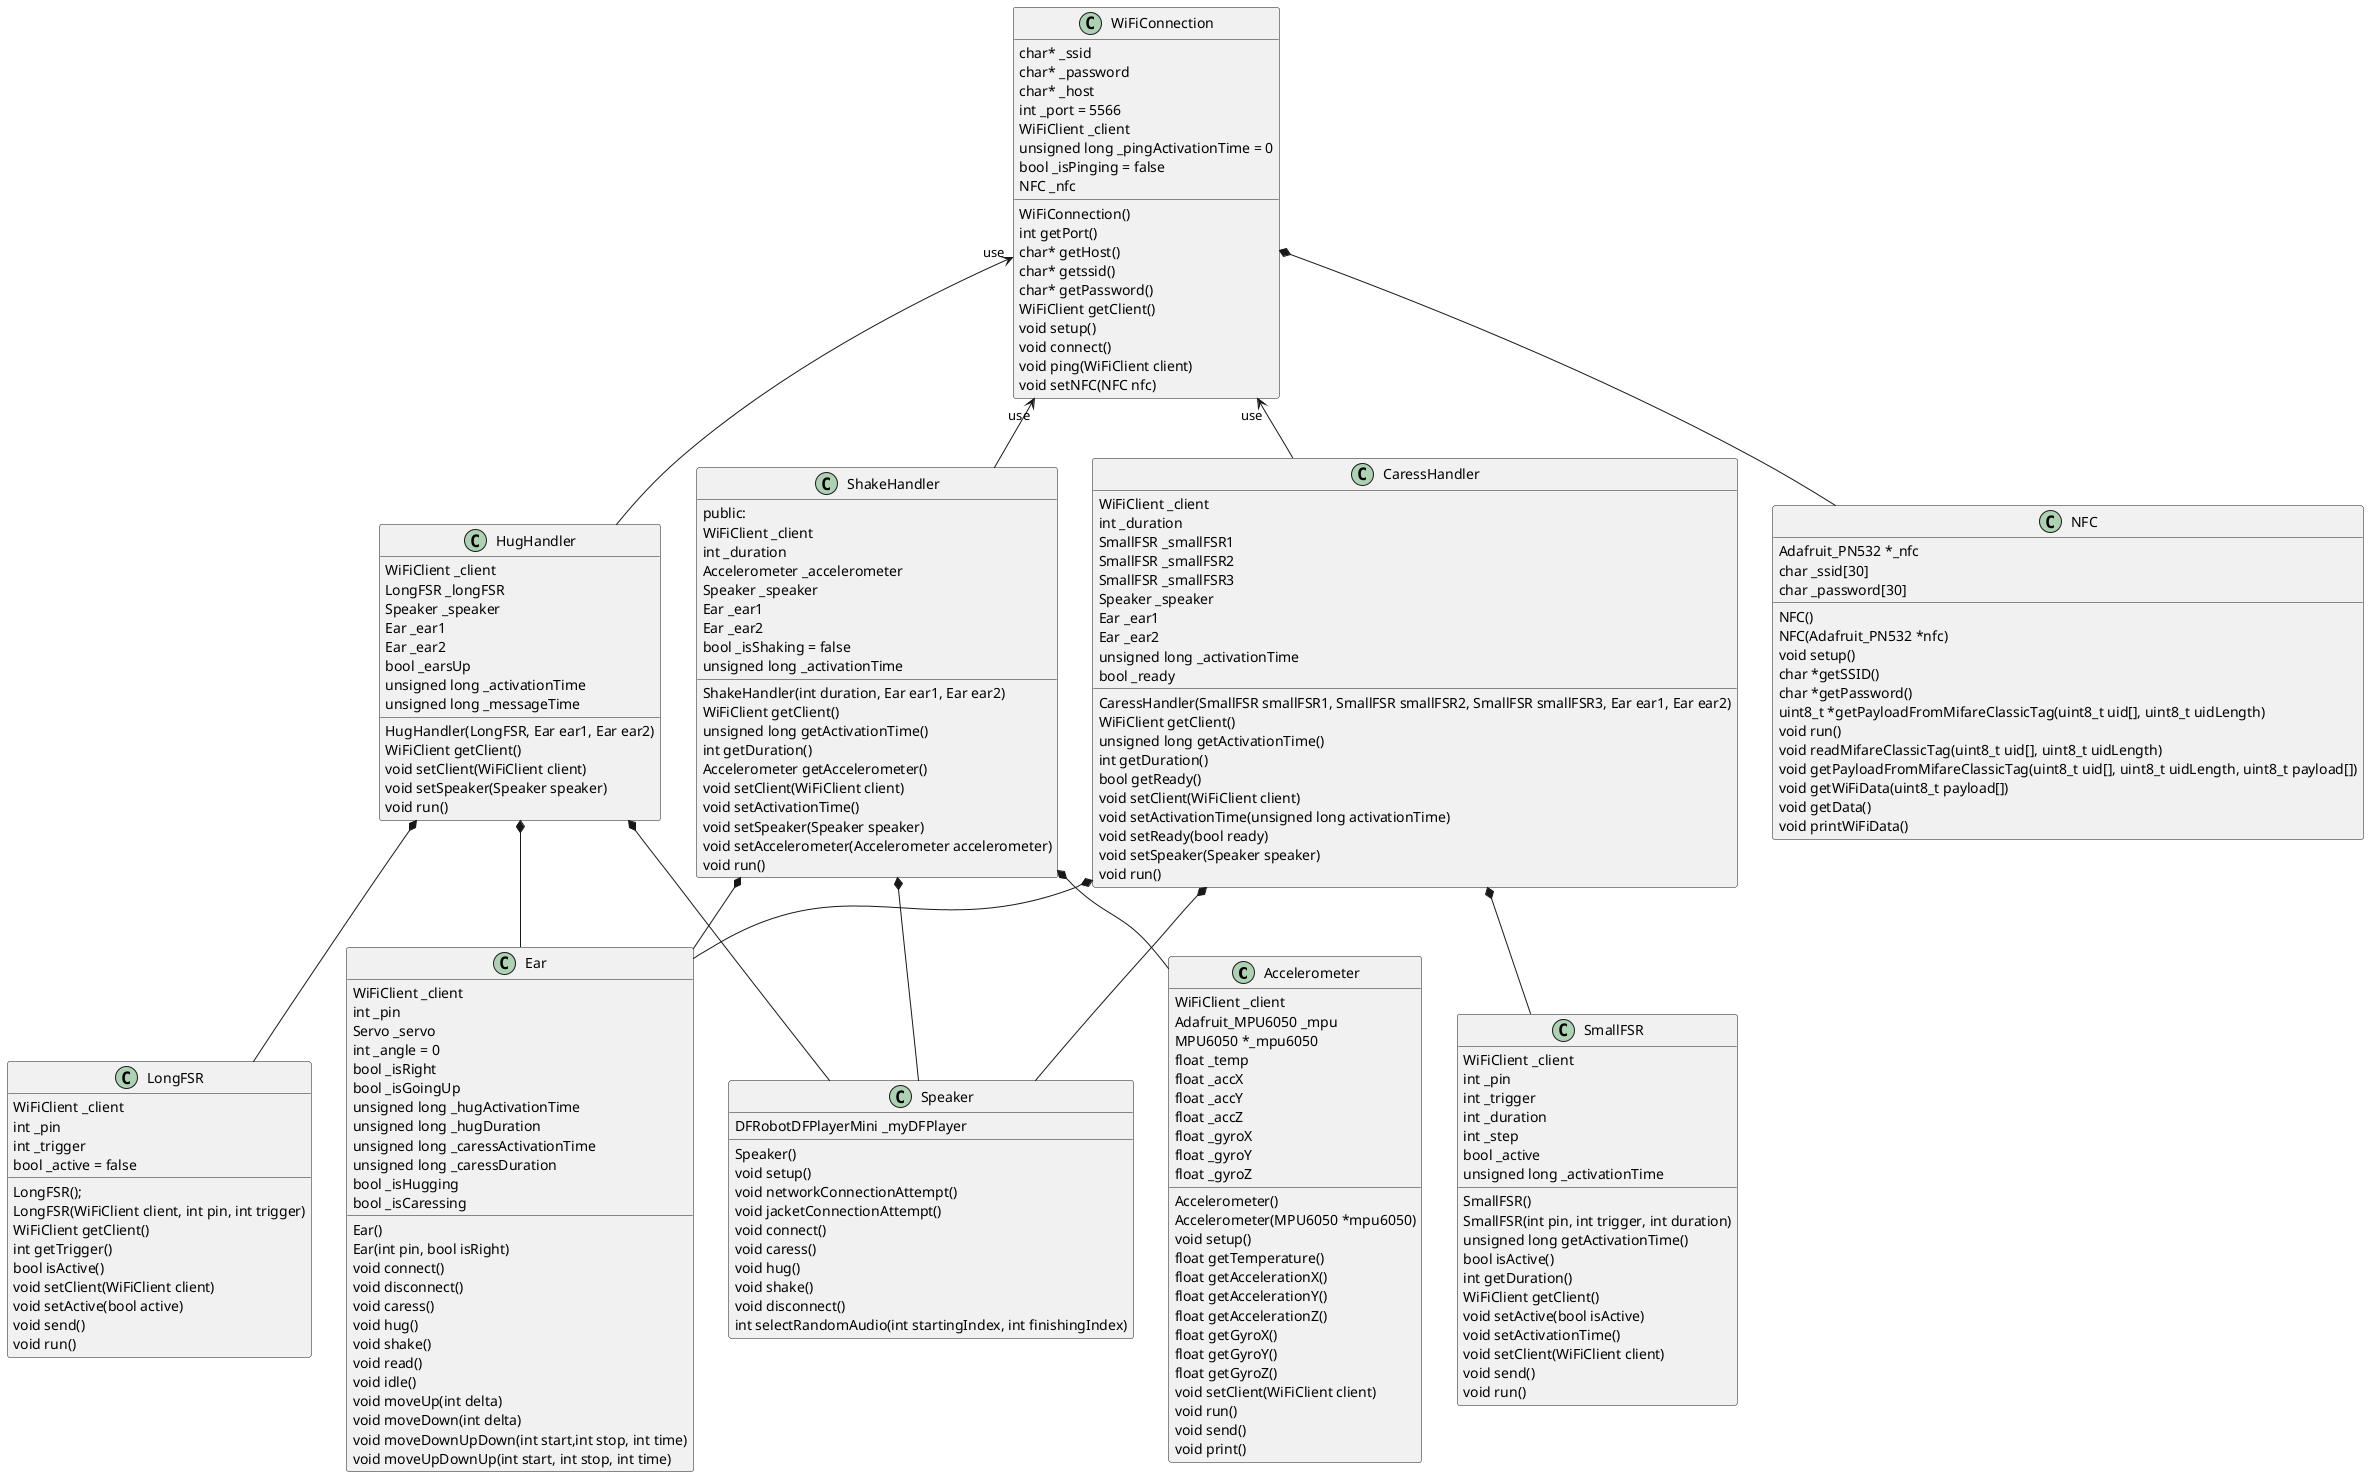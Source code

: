 @startuml

        class Accelerometer {
            Accelerometer()
            Accelerometer(MPU6050 *mpu6050)
            void setup()
            float getTemperature()
            float getAccelerationX()
            float getAccelerationY()
            float getAccelerationZ()
            float getGyroX()
            float getGyroY()
            float getGyroZ()
            void setClient(WiFiClient client)
            void run()
            void send()
            void print()
            WiFiClient _client
            Adafruit_MPU6050 _mpu
            MPU6050 *_mpu6050
            float _temp
            float _accX
            float _accY
            float _accZ
            float _gyroX
            float _gyroY
            float _gyroZ
    }

    class CaressHandler {
            CaressHandler(SmallFSR smallFSR1, SmallFSR smallFSR2, SmallFSR smallFSR3, Ear ear1, Ear ear2)
            WiFiClient getClient()
            unsigned long getActivationTime()
            int getDuration()
            bool getReady()
            void setClient(WiFiClient client)
            void setActivationTime(unsigned long activationTime)
            void setReady(bool ready)
            void setSpeaker(Speaker speaker)
            void run()
            WiFiClient _client
            int _duration
            SmallFSR _smallFSR1
            SmallFSR _smallFSR2
            SmallFSR _smallFSR3
            Speaker _speaker
            Ear _ear1
            Ear _ear2
            unsigned long _activationTime
            bool _ready
            
    }

    class Ear {
            Ear()
            Ear(int pin, bool isRight)
            void connect()
            void disconnect()
            void caress()
            void hug()
            void shake()
            void read()
            void idle()
            void moveUp(int delta)
            void moveDown(int delta)
            void moveDownUpDown(int start,int stop, int time)
            void moveUpDownUp(int start, int stop, int time)
            WiFiClient _client
            int _pin
            Servo _servo
            int _angle = 0
            bool _isRight
            bool _isGoingUp
            unsigned long _hugActivationTime
            unsigned long _hugDuration
            unsigned long _caressActivationTime
            unsigned long _caressDuration
            bool _isHugging
            bool _isCaressing
    }

    class HugHandler {
            HugHandler(LongFSR, Ear ear1, Ear ear2)
            WiFiClient getClient()
            void setClient(WiFiClient client)
            void setSpeaker(Speaker speaker)
            void run()
            WiFiClient _client
            LongFSR _longFSR
            Speaker _speaker
            Ear _ear1
            Ear _ear2
            bool _earsUp
            unsigned long _activationTime
            unsigned long _messageTime           
    }

    class LongFSR {
            LongFSR();
            LongFSR(WiFiClient client, int pin, int trigger)
            WiFiClient getClient()
            int getTrigger()
            bool isActive()
            void setClient(WiFiClient client)
            void setActive(bool active)
            void send()
            void run()
            WiFiClient _client
            int _pin
            int _trigger
            bool _active = false
    }

    class NFC{
            NFC()
            NFC(Adafruit_PN532 *nfc)
            void setup()
            char *getSSID()
            char *getPassword()
            uint8_t *getPayloadFromMifareClassicTag(uint8_t uid[], uint8_t uidLength)
            void run()
            void readMifareClassicTag(uint8_t uid[], uint8_t uidLength)
            void getPayloadFromMifareClassicTag(uint8_t uid[], uint8_t uidLength, uint8_t payload[])
            void getWiFiData(uint8_t payload[])
            void getData()
            void printWiFiData()
            Adafruit_PN532 *_nfc
            char _ssid[30]
            char _password[30]
    }

    class ShakeHandler {
        public:
            ShakeHandler(int duration, Ear ear1, Ear ear2)
            WiFiClient getClient()
            unsigned long getActivationTime()
            int getDuration()
            Accelerometer getAccelerometer()
            void setClient(WiFiClient client)
            void setActivationTime()
            void setSpeaker(Speaker speaker)
            void setAccelerometer(Accelerometer accelerometer)
            void run()
            WiFiClient _client
            int _duration
            Accelerometer _accelerometer
            Speaker _speaker
            Ear _ear1
            Ear _ear2
            bool _isShaking = false
            unsigned long _activationTime
    }

    class SmallFSR {
            SmallFSR()
            SmallFSR(int pin, int trigger, int duration)
            unsigned long getActivationTime()
            bool isActive()
            int getDuration()
            WiFiClient getClient()
            void setActive(bool isActive)
            void setActivationTime()
            void setClient(WiFiClient client)
            void send()
            void run()
            WiFiClient _client
            int _pin
            int _trigger
            int _duration
            int _step
            bool _active
            unsigned long _activationTime
    }


    class Speaker{
            Speaker()
            void setup()
            void networkConnectionAttempt()
            void jacketConnectionAttempt()
            void connect()
            void caress()
            void hug()
            void shake()
            void disconnect()
            DFRobotDFPlayerMini _myDFPlayer
            int selectRandomAudio(int startingIndex, int finishingIndex)
    }

    class WiFiConnection {
            WiFiConnection()
            int getPort()
            char* getHost()
            char* getssid()
            char* getPassword()
            WiFiClient getClient()
            void setup()
            void connect()
            void ping(WiFiClient client)
            void setNFC(NFC nfc)
            char* _ssid
            char* _password
            char* _host
            int _port = 5566
            WiFiClient _client
            unsigned long _pingActivationTime = 0
            bool _isPinging = false
            NFC _nfc
    }



    ShakeHandler -u-> "use" WiFiConnection
    CaressHandler -u-> "use" WiFiConnection
    HugHandler -u-> "use" WiFiConnection

    ShakeHandler *-- Speaker
    ShakeHandler *-- Ear
    ShakeHandler *-- Accelerometer

    CaressHandler *-- Speaker
    CaressHandler *-- Ear
    CaressHandler *-- SmallFSR

    HugHandler *-- Speaker
    HugHandler *-- Ear
    HugHandler *-- LongFSR

    WiFiConnection *-- NFC

@enduml